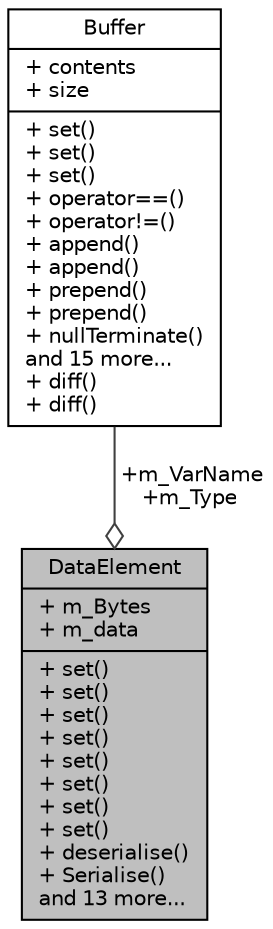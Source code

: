 digraph "DataElement"
{
 // LATEX_PDF_SIZE
  edge [fontname="Helvetica",fontsize="10",labelfontname="Helvetica",labelfontsize="10"];
  node [fontname="Helvetica",fontsize="10",shape=record];
  Node1 [label="{DataElement\n|+ m_Bytes\l+ m_data\l|+ set()\l+ set()\l+ set()\l+ set()\l+ set()\l+ set()\l+ set()\l+ set()\l+ deserialise()\l+ Serialise()\land 13 more...\l}",height=0.2,width=0.4,color="black", fillcolor="grey75", style="filled", fontcolor="black",tooltip=" "];
  Node2 -> Node1 [color="grey25",fontsize="10",style="solid",label=" +m_VarName\n+m_Type" ,arrowhead="odiamond",fontname="Helvetica"];
  Node2 [label="{Buffer\n|+ contents\l+ size\l|+ set()\l+ set()\l+ set()\l+ operator==()\l+ operator!=()\l+ append()\l+ append()\l+ prepend()\l+ prepend()\l+ nullTerminate()\land 15 more...\l+ diff()\l+ diff()\l}",height=0.2,width=0.4,color="black", fillcolor="white", style="filled",URL="$class_buffer.html",tooltip=" "];
}
